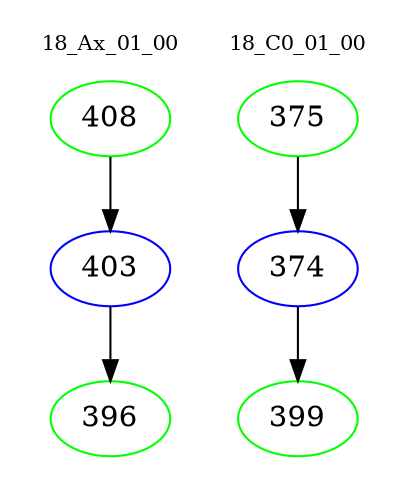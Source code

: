 digraph{
subgraph cluster_0 {
color = white
label = "18_Ax_01_00";
fontsize=10;
T0_408 [label="408", color="green"]
T0_408 -> T0_403 [color="black"]
T0_403 [label="403", color="blue"]
T0_403 -> T0_396 [color="black"]
T0_396 [label="396", color="green"]
}
subgraph cluster_1 {
color = white
label = "18_C0_01_00";
fontsize=10;
T1_375 [label="375", color="green"]
T1_375 -> T1_374 [color="black"]
T1_374 [label="374", color="blue"]
T1_374 -> T1_399 [color="black"]
T1_399 [label="399", color="green"]
}
}
